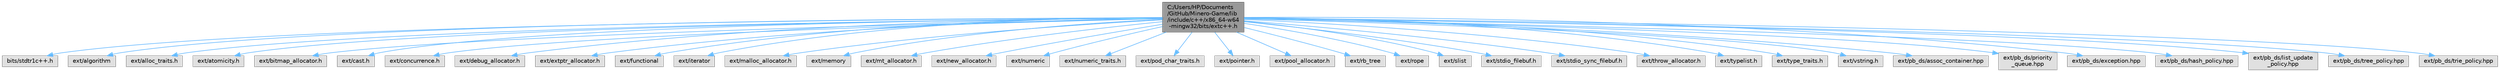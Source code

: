 digraph "C:/Users/HP/Documents/GitHub/Minero-Game/lib/include/c++/x86_64-w64-mingw32/bits/extc++.h"
{
 // LATEX_PDF_SIZE
  bgcolor="transparent";
  edge [fontname=Helvetica,fontsize=10,labelfontname=Helvetica,labelfontsize=10];
  node [fontname=Helvetica,fontsize=10,shape=box,height=0.2,width=0.4];
  Node1 [id="Node000001",label="C:/Users/HP/Documents\l/GitHub/Minero-Game/lib\l/include/c++/x86_64-w64\l-mingw32/bits/extc++.h",height=0.2,width=0.4,color="gray40", fillcolor="grey60", style="filled", fontcolor="black",tooltip=" "];
  Node1 -> Node2 [id="edge73_Node000001_Node000002",color="steelblue1",style="solid",tooltip=" "];
  Node2 [id="Node000002",label="bits/stdtr1c++.h",height=0.2,width=0.4,color="grey60", fillcolor="#E0E0E0", style="filled",tooltip=" "];
  Node1 -> Node3 [id="edge74_Node000001_Node000003",color="steelblue1",style="solid",tooltip=" "];
  Node3 [id="Node000003",label="ext/algorithm",height=0.2,width=0.4,color="grey60", fillcolor="#E0E0E0", style="filled",tooltip=" "];
  Node1 -> Node4 [id="edge75_Node000001_Node000004",color="steelblue1",style="solid",tooltip=" "];
  Node4 [id="Node000004",label="ext/alloc_traits.h",height=0.2,width=0.4,color="grey60", fillcolor="#E0E0E0", style="filled",tooltip=" "];
  Node1 -> Node5 [id="edge76_Node000001_Node000005",color="steelblue1",style="solid",tooltip=" "];
  Node5 [id="Node000005",label="ext/atomicity.h",height=0.2,width=0.4,color="grey60", fillcolor="#E0E0E0", style="filled",tooltip=" "];
  Node1 -> Node6 [id="edge77_Node000001_Node000006",color="steelblue1",style="solid",tooltip=" "];
  Node6 [id="Node000006",label="ext/bitmap_allocator.h",height=0.2,width=0.4,color="grey60", fillcolor="#E0E0E0", style="filled",tooltip=" "];
  Node1 -> Node7 [id="edge78_Node000001_Node000007",color="steelblue1",style="solid",tooltip=" "];
  Node7 [id="Node000007",label="ext/cast.h",height=0.2,width=0.4,color="grey60", fillcolor="#E0E0E0", style="filled",tooltip=" "];
  Node1 -> Node8 [id="edge79_Node000001_Node000008",color="steelblue1",style="solid",tooltip=" "];
  Node8 [id="Node000008",label="ext/concurrence.h",height=0.2,width=0.4,color="grey60", fillcolor="#E0E0E0", style="filled",tooltip=" "];
  Node1 -> Node9 [id="edge80_Node000001_Node000009",color="steelblue1",style="solid",tooltip=" "];
  Node9 [id="Node000009",label="ext/debug_allocator.h",height=0.2,width=0.4,color="grey60", fillcolor="#E0E0E0", style="filled",tooltip=" "];
  Node1 -> Node10 [id="edge81_Node000001_Node000010",color="steelblue1",style="solid",tooltip=" "];
  Node10 [id="Node000010",label="ext/extptr_allocator.h",height=0.2,width=0.4,color="grey60", fillcolor="#E0E0E0", style="filled",tooltip=" "];
  Node1 -> Node11 [id="edge82_Node000001_Node000011",color="steelblue1",style="solid",tooltip=" "];
  Node11 [id="Node000011",label="ext/functional",height=0.2,width=0.4,color="grey60", fillcolor="#E0E0E0", style="filled",tooltip=" "];
  Node1 -> Node12 [id="edge83_Node000001_Node000012",color="steelblue1",style="solid",tooltip=" "];
  Node12 [id="Node000012",label="ext/iterator",height=0.2,width=0.4,color="grey60", fillcolor="#E0E0E0", style="filled",tooltip=" "];
  Node1 -> Node13 [id="edge84_Node000001_Node000013",color="steelblue1",style="solid",tooltip=" "];
  Node13 [id="Node000013",label="ext/malloc_allocator.h",height=0.2,width=0.4,color="grey60", fillcolor="#E0E0E0", style="filled",tooltip=" "];
  Node1 -> Node14 [id="edge85_Node000001_Node000014",color="steelblue1",style="solid",tooltip=" "];
  Node14 [id="Node000014",label="ext/memory",height=0.2,width=0.4,color="grey60", fillcolor="#E0E0E0", style="filled",tooltip=" "];
  Node1 -> Node15 [id="edge86_Node000001_Node000015",color="steelblue1",style="solid",tooltip=" "];
  Node15 [id="Node000015",label="ext/mt_allocator.h",height=0.2,width=0.4,color="grey60", fillcolor="#E0E0E0", style="filled",tooltip=" "];
  Node1 -> Node16 [id="edge87_Node000001_Node000016",color="steelblue1",style="solid",tooltip=" "];
  Node16 [id="Node000016",label="ext/new_allocator.h",height=0.2,width=0.4,color="grey60", fillcolor="#E0E0E0", style="filled",tooltip=" "];
  Node1 -> Node17 [id="edge88_Node000001_Node000017",color="steelblue1",style="solid",tooltip=" "];
  Node17 [id="Node000017",label="ext/numeric",height=0.2,width=0.4,color="grey60", fillcolor="#E0E0E0", style="filled",tooltip=" "];
  Node1 -> Node18 [id="edge89_Node000001_Node000018",color="steelblue1",style="solid",tooltip=" "];
  Node18 [id="Node000018",label="ext/numeric_traits.h",height=0.2,width=0.4,color="grey60", fillcolor="#E0E0E0", style="filled",tooltip=" "];
  Node1 -> Node19 [id="edge90_Node000001_Node000019",color="steelblue1",style="solid",tooltip=" "];
  Node19 [id="Node000019",label="ext/pod_char_traits.h",height=0.2,width=0.4,color="grey60", fillcolor="#E0E0E0", style="filled",tooltip=" "];
  Node1 -> Node20 [id="edge91_Node000001_Node000020",color="steelblue1",style="solid",tooltip=" "];
  Node20 [id="Node000020",label="ext/pointer.h",height=0.2,width=0.4,color="grey60", fillcolor="#E0E0E0", style="filled",tooltip=" "];
  Node1 -> Node21 [id="edge92_Node000001_Node000021",color="steelblue1",style="solid",tooltip=" "];
  Node21 [id="Node000021",label="ext/pool_allocator.h",height=0.2,width=0.4,color="grey60", fillcolor="#E0E0E0", style="filled",tooltip=" "];
  Node1 -> Node22 [id="edge93_Node000001_Node000022",color="steelblue1",style="solid",tooltip=" "];
  Node22 [id="Node000022",label="ext/rb_tree",height=0.2,width=0.4,color="grey60", fillcolor="#E0E0E0", style="filled",tooltip=" "];
  Node1 -> Node23 [id="edge94_Node000001_Node000023",color="steelblue1",style="solid",tooltip=" "];
  Node23 [id="Node000023",label="ext/rope",height=0.2,width=0.4,color="grey60", fillcolor="#E0E0E0", style="filled",tooltip=" "];
  Node1 -> Node24 [id="edge95_Node000001_Node000024",color="steelblue1",style="solid",tooltip=" "];
  Node24 [id="Node000024",label="ext/slist",height=0.2,width=0.4,color="grey60", fillcolor="#E0E0E0", style="filled",tooltip=" "];
  Node1 -> Node25 [id="edge96_Node000001_Node000025",color="steelblue1",style="solid",tooltip=" "];
  Node25 [id="Node000025",label="ext/stdio_filebuf.h",height=0.2,width=0.4,color="grey60", fillcolor="#E0E0E0", style="filled",tooltip=" "];
  Node1 -> Node26 [id="edge97_Node000001_Node000026",color="steelblue1",style="solid",tooltip=" "];
  Node26 [id="Node000026",label="ext/stdio_sync_filebuf.h",height=0.2,width=0.4,color="grey60", fillcolor="#E0E0E0", style="filled",tooltip=" "];
  Node1 -> Node27 [id="edge98_Node000001_Node000027",color="steelblue1",style="solid",tooltip=" "];
  Node27 [id="Node000027",label="ext/throw_allocator.h",height=0.2,width=0.4,color="grey60", fillcolor="#E0E0E0", style="filled",tooltip=" "];
  Node1 -> Node28 [id="edge99_Node000001_Node000028",color="steelblue1",style="solid",tooltip=" "];
  Node28 [id="Node000028",label="ext/typelist.h",height=0.2,width=0.4,color="grey60", fillcolor="#E0E0E0", style="filled",tooltip=" "];
  Node1 -> Node29 [id="edge100_Node000001_Node000029",color="steelblue1",style="solid",tooltip=" "];
  Node29 [id="Node000029",label="ext/type_traits.h",height=0.2,width=0.4,color="grey60", fillcolor="#E0E0E0", style="filled",tooltip=" "];
  Node1 -> Node30 [id="edge101_Node000001_Node000030",color="steelblue1",style="solid",tooltip=" "];
  Node30 [id="Node000030",label="ext/vstring.h",height=0.2,width=0.4,color="grey60", fillcolor="#E0E0E0", style="filled",tooltip=" "];
  Node1 -> Node31 [id="edge102_Node000001_Node000031",color="steelblue1",style="solid",tooltip=" "];
  Node31 [id="Node000031",label="ext/pb_ds/assoc_container.hpp",height=0.2,width=0.4,color="grey60", fillcolor="#E0E0E0", style="filled",tooltip=" "];
  Node1 -> Node32 [id="edge103_Node000001_Node000032",color="steelblue1",style="solid",tooltip=" "];
  Node32 [id="Node000032",label="ext/pb_ds/priority\l_queue.hpp",height=0.2,width=0.4,color="grey60", fillcolor="#E0E0E0", style="filled",tooltip=" "];
  Node1 -> Node33 [id="edge104_Node000001_Node000033",color="steelblue1",style="solid",tooltip=" "];
  Node33 [id="Node000033",label="ext/pb_ds/exception.hpp",height=0.2,width=0.4,color="grey60", fillcolor="#E0E0E0", style="filled",tooltip=" "];
  Node1 -> Node34 [id="edge105_Node000001_Node000034",color="steelblue1",style="solid",tooltip=" "];
  Node34 [id="Node000034",label="ext/pb_ds/hash_policy.hpp",height=0.2,width=0.4,color="grey60", fillcolor="#E0E0E0", style="filled",tooltip=" "];
  Node1 -> Node35 [id="edge106_Node000001_Node000035",color="steelblue1",style="solid",tooltip=" "];
  Node35 [id="Node000035",label="ext/pb_ds/list_update\l_policy.hpp",height=0.2,width=0.4,color="grey60", fillcolor="#E0E0E0", style="filled",tooltip=" "];
  Node1 -> Node36 [id="edge107_Node000001_Node000036",color="steelblue1",style="solid",tooltip=" "];
  Node36 [id="Node000036",label="ext/pb_ds/tree_policy.hpp",height=0.2,width=0.4,color="grey60", fillcolor="#E0E0E0", style="filled",tooltip=" "];
  Node1 -> Node37 [id="edge108_Node000001_Node000037",color="steelblue1",style="solid",tooltip=" "];
  Node37 [id="Node000037",label="ext/pb_ds/trie_policy.hpp",height=0.2,width=0.4,color="grey60", fillcolor="#E0E0E0", style="filled",tooltip=" "];
}
